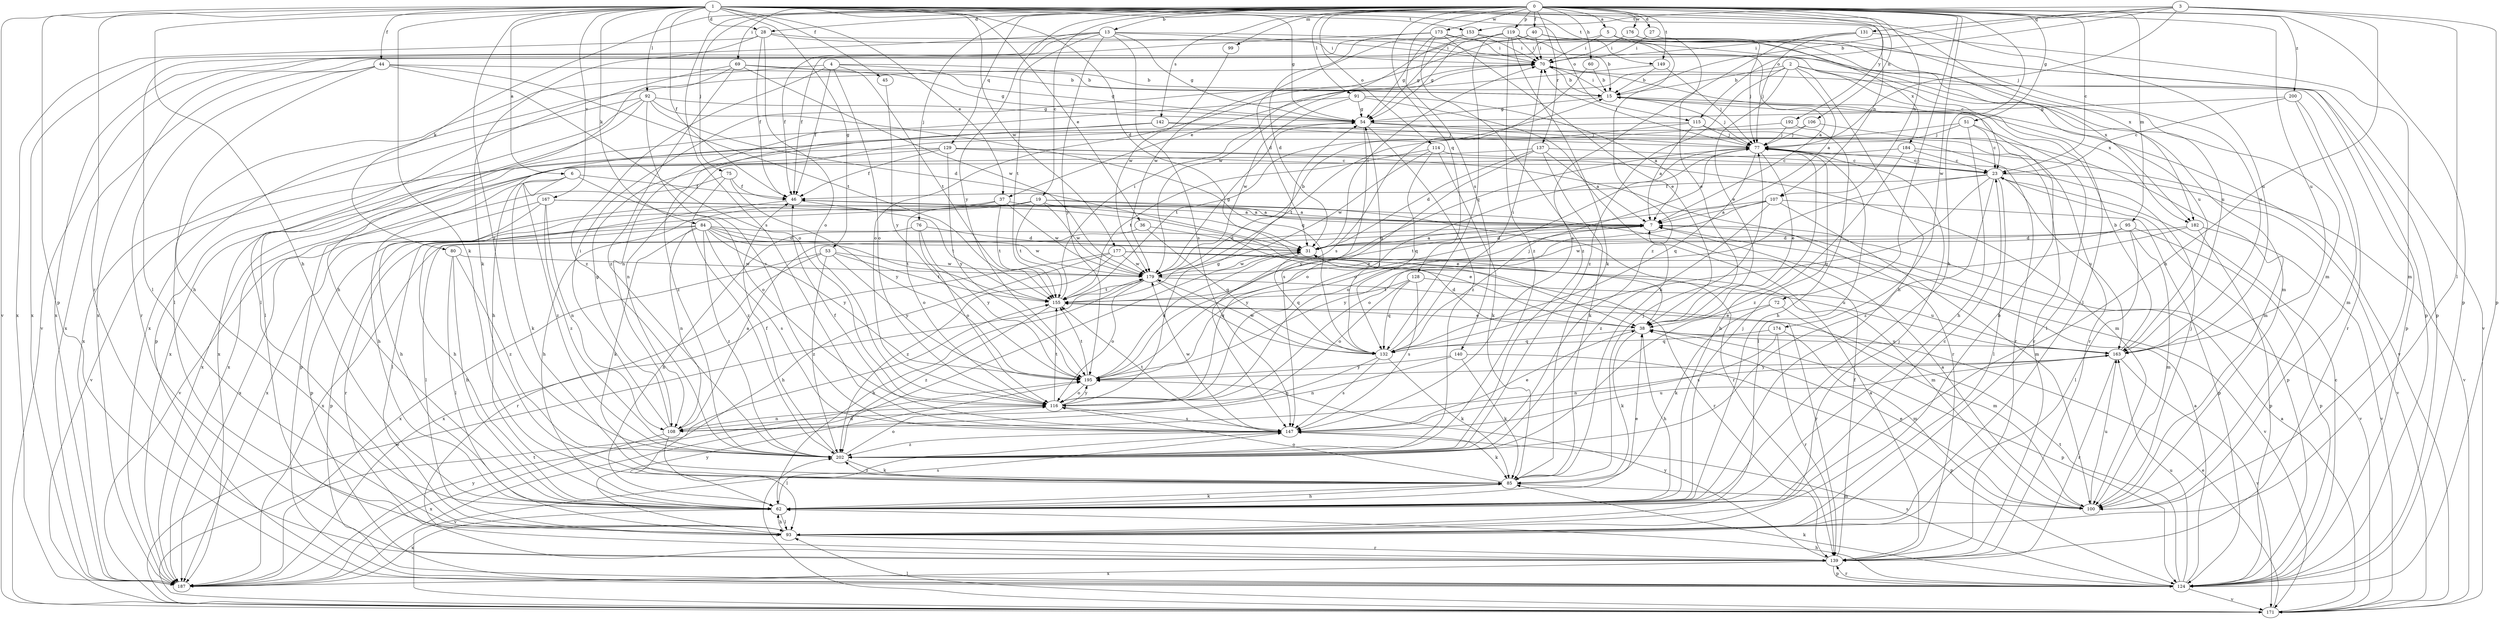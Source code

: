strict digraph  {
0;
1;
2;
3;
4;
5;
6;
7;
13;
15;
19;
23;
27;
28;
31;
36;
37;
38;
40;
44;
45;
46;
51;
53;
54;
60;
62;
69;
70;
72;
75;
76;
77;
80;
84;
85;
91;
92;
93;
95;
99;
100;
106;
107;
108;
114;
115;
116;
119;
124;
128;
129;
131;
132;
137;
139;
140;
142;
147;
149;
153;
155;
163;
167;
171;
173;
174;
176;
177;
179;
182;
184;
187;
192;
195;
200;
202;
0 -> 5  [label=a];
0 -> 13  [label=b];
0 -> 19  [label=c];
0 -> 23  [label=c];
0 -> 27  [label=d];
0 -> 28  [label=d];
0 -> 40  [label=f];
0 -> 51  [label=g];
0 -> 60  [label=h];
0 -> 62  [label=h];
0 -> 69  [label=i];
0 -> 72  [label=j];
0 -> 75  [label=j];
0 -> 76  [label=j];
0 -> 80  [label=k];
0 -> 91  [label=l];
0 -> 95  [label=m];
0 -> 99  [label=m];
0 -> 106  [label=n];
0 -> 107  [label=n];
0 -> 114  [label=o];
0 -> 119  [label=p];
0 -> 124  [label=p];
0 -> 128  [label=q];
0 -> 129  [label=q];
0 -> 137  [label=r];
0 -> 140  [label=s];
0 -> 142  [label=s];
0 -> 147  [label=s];
0 -> 149  [label=t];
0 -> 163  [label=u];
0 -> 173  [label=w];
0 -> 174  [label=w];
0 -> 176  [label=w];
0 -> 192  [label=y];
0 -> 195  [label=y];
0 -> 200  [label=z];
1 -> 6  [label=a];
1 -> 28  [label=d];
1 -> 31  [label=d];
1 -> 36  [label=e];
1 -> 37  [label=e];
1 -> 44  [label=f];
1 -> 45  [label=f];
1 -> 46  [label=f];
1 -> 53  [label=g];
1 -> 54  [label=g];
1 -> 62  [label=h];
1 -> 84  [label=k];
1 -> 85  [label=k];
1 -> 92  [label=l];
1 -> 107  [label=n];
1 -> 115  [label=o];
1 -> 124  [label=p];
1 -> 139  [label=r];
1 -> 149  [label=t];
1 -> 153  [label=t];
1 -> 163  [label=u];
1 -> 167  [label=v];
1 -> 171  [label=v];
1 -> 177  [label=w];
1 -> 182  [label=x];
1 -> 202  [label=z];
2 -> 7  [label=a];
2 -> 15  [label=b];
2 -> 37  [label=e];
2 -> 38  [label=e];
2 -> 62  [label=h];
2 -> 100  [label=m];
2 -> 182  [label=x];
2 -> 202  [label=z];
3 -> 15  [label=b];
3 -> 62  [label=h];
3 -> 77  [label=j];
3 -> 93  [label=l];
3 -> 115  [label=o];
3 -> 124  [label=p];
3 -> 131  [label=q];
3 -> 153  [label=t];
4 -> 15  [label=b];
4 -> 46  [label=f];
4 -> 54  [label=g];
4 -> 93  [label=l];
4 -> 116  [label=o];
4 -> 155  [label=t];
4 -> 202  [label=z];
5 -> 70  [label=i];
5 -> 182  [label=x];
5 -> 184  [label=x];
5 -> 187  [label=x];
5 -> 202  [label=z];
6 -> 46  [label=f];
6 -> 62  [label=h];
6 -> 85  [label=k];
6 -> 116  [label=o];
6 -> 202  [label=z];
7 -> 31  [label=d];
7 -> 171  [label=v];
7 -> 187  [label=x];
7 -> 195  [label=y];
13 -> 46  [label=f];
13 -> 54  [label=g];
13 -> 70  [label=i];
13 -> 93  [label=l];
13 -> 124  [label=p];
13 -> 147  [label=s];
13 -> 155  [label=t];
13 -> 187  [label=x];
13 -> 195  [label=y];
15 -> 54  [label=g];
15 -> 70  [label=i];
15 -> 77  [label=j];
15 -> 171  [label=v];
19 -> 7  [label=a];
19 -> 38  [label=e];
19 -> 93  [label=l];
19 -> 116  [label=o];
19 -> 124  [label=p];
19 -> 139  [label=r];
19 -> 155  [label=t];
19 -> 179  [label=w];
23 -> 46  [label=f];
23 -> 93  [label=l];
23 -> 116  [label=o];
23 -> 124  [label=p];
23 -> 132  [label=q];
23 -> 163  [label=u];
23 -> 171  [label=v];
23 -> 202  [label=z];
27 -> 70  [label=i];
27 -> 77  [label=j];
28 -> 23  [label=c];
28 -> 46  [label=f];
28 -> 70  [label=i];
28 -> 85  [label=k];
28 -> 116  [label=o];
28 -> 187  [label=x];
31 -> 7  [label=a];
31 -> 70  [label=i];
31 -> 132  [label=q];
31 -> 171  [label=v];
31 -> 179  [label=w];
36 -> 31  [label=d];
36 -> 93  [label=l];
36 -> 132  [label=q];
37 -> 7  [label=a];
37 -> 62  [label=h];
37 -> 155  [label=t];
37 -> 179  [label=w];
37 -> 187  [label=x];
38 -> 31  [label=d];
38 -> 62  [label=h];
38 -> 85  [label=k];
38 -> 124  [label=p];
38 -> 132  [label=q];
38 -> 163  [label=u];
40 -> 7  [label=a];
40 -> 70  [label=i];
40 -> 124  [label=p];
40 -> 171  [label=v];
40 -> 179  [label=w];
44 -> 15  [label=b];
44 -> 62  [label=h];
44 -> 116  [label=o];
44 -> 139  [label=r];
44 -> 155  [label=t];
44 -> 187  [label=x];
45 -> 195  [label=y];
46 -> 7  [label=a];
46 -> 62  [label=h];
46 -> 155  [label=t];
51 -> 23  [label=c];
51 -> 62  [label=h];
51 -> 77  [label=j];
51 -> 93  [label=l];
51 -> 108  [label=n];
53 -> 139  [label=r];
53 -> 155  [label=t];
53 -> 179  [label=w];
53 -> 187  [label=x];
53 -> 195  [label=y];
53 -> 202  [label=z];
54 -> 77  [label=j];
54 -> 139  [label=r];
54 -> 147  [label=s];
54 -> 202  [label=z];
60 -> 15  [label=b];
60 -> 147  [label=s];
62 -> 23  [label=c];
62 -> 38  [label=e];
62 -> 77  [label=j];
62 -> 85  [label=k];
62 -> 93  [label=l];
62 -> 147  [label=s];
62 -> 187  [label=x];
69 -> 15  [label=b];
69 -> 54  [label=g];
69 -> 62  [label=h];
69 -> 93  [label=l];
69 -> 179  [label=w];
69 -> 202  [label=z];
70 -> 15  [label=b];
70 -> 93  [label=l];
70 -> 124  [label=p];
70 -> 187  [label=x];
72 -> 38  [label=e];
72 -> 85  [label=k];
72 -> 100  [label=m];
75 -> 46  [label=f];
75 -> 171  [label=v];
75 -> 195  [label=y];
75 -> 202  [label=z];
76 -> 31  [label=d];
76 -> 62  [label=h];
76 -> 116  [label=o];
76 -> 195  [label=y];
77 -> 23  [label=c];
77 -> 38  [label=e];
77 -> 62  [label=h];
77 -> 70  [label=i];
77 -> 93  [label=l];
77 -> 116  [label=o];
77 -> 132  [label=q];
77 -> 195  [label=y];
80 -> 62  [label=h];
80 -> 93  [label=l];
80 -> 179  [label=w];
80 -> 202  [label=z];
84 -> 31  [label=d];
84 -> 38  [label=e];
84 -> 85  [label=k];
84 -> 108  [label=n];
84 -> 124  [label=p];
84 -> 139  [label=r];
84 -> 147  [label=s];
84 -> 155  [label=t];
84 -> 179  [label=w];
84 -> 195  [label=y];
84 -> 202  [label=z];
85 -> 62  [label=h];
85 -> 77  [label=j];
85 -> 100  [label=m];
85 -> 116  [label=o];
85 -> 202  [label=z];
91 -> 7  [label=a];
91 -> 54  [label=g];
91 -> 85  [label=k];
91 -> 108  [label=n];
91 -> 179  [label=w];
92 -> 31  [label=d];
92 -> 54  [label=g];
92 -> 93  [label=l];
92 -> 124  [label=p];
92 -> 132  [label=q];
92 -> 147  [label=s];
92 -> 187  [label=x];
93 -> 15  [label=b];
93 -> 62  [label=h];
93 -> 77  [label=j];
93 -> 139  [label=r];
93 -> 195  [label=y];
95 -> 31  [label=d];
95 -> 93  [label=l];
95 -> 100  [label=m];
95 -> 124  [label=p];
95 -> 179  [label=w];
99 -> 179  [label=w];
100 -> 7  [label=a];
100 -> 38  [label=e];
100 -> 77  [label=j];
100 -> 163  [label=u];
106 -> 77  [label=j];
106 -> 100  [label=m];
106 -> 187  [label=x];
107 -> 7  [label=a];
107 -> 100  [label=m];
107 -> 116  [label=o];
107 -> 124  [label=p];
107 -> 155  [label=t];
107 -> 202  [label=z];
108 -> 7  [label=a];
108 -> 54  [label=g];
108 -> 70  [label=i];
108 -> 93  [label=l];
108 -> 187  [label=x];
114 -> 23  [label=c];
114 -> 85  [label=k];
114 -> 132  [label=q];
114 -> 155  [label=t];
114 -> 179  [label=w];
115 -> 7  [label=a];
115 -> 62  [label=h];
115 -> 77  [label=j];
115 -> 139  [label=r];
115 -> 155  [label=t];
116 -> 54  [label=g];
116 -> 108  [label=n];
116 -> 147  [label=s];
116 -> 155  [label=t];
116 -> 195  [label=y];
119 -> 15  [label=b];
119 -> 54  [label=g];
119 -> 70  [label=i];
119 -> 85  [label=k];
119 -> 132  [label=q];
119 -> 171  [label=v];
119 -> 179  [label=w];
119 -> 202  [label=z];
124 -> 7  [label=a];
124 -> 23  [label=c];
124 -> 62  [label=h];
124 -> 85  [label=k];
124 -> 139  [label=r];
124 -> 147  [label=s];
124 -> 155  [label=t];
124 -> 163  [label=u];
124 -> 171  [label=v];
128 -> 116  [label=o];
128 -> 132  [label=q];
128 -> 147  [label=s];
128 -> 155  [label=t];
128 -> 163  [label=u];
129 -> 23  [label=c];
129 -> 46  [label=f];
129 -> 100  [label=m];
129 -> 124  [label=p];
129 -> 139  [label=r];
129 -> 171  [label=v];
129 -> 195  [label=y];
131 -> 70  [label=i];
131 -> 77  [label=j];
131 -> 100  [label=m];
131 -> 147  [label=s];
132 -> 54  [label=g];
132 -> 70  [label=i];
132 -> 77  [label=j];
132 -> 85  [label=k];
132 -> 108  [label=n];
132 -> 147  [label=s];
132 -> 179  [label=w];
137 -> 7  [label=a];
137 -> 23  [label=c];
137 -> 31  [label=d];
137 -> 85  [label=k];
137 -> 116  [label=o];
137 -> 187  [label=x];
139 -> 7  [label=a];
139 -> 46  [label=f];
139 -> 124  [label=p];
139 -> 187  [label=x];
139 -> 195  [label=y];
140 -> 85  [label=k];
140 -> 108  [label=n];
140 -> 124  [label=p];
140 -> 195  [label=y];
142 -> 77  [label=j];
142 -> 139  [label=r];
142 -> 187  [label=x];
142 -> 202  [label=z];
147 -> 38  [label=e];
147 -> 46  [label=f];
147 -> 85  [label=k];
147 -> 155  [label=t];
147 -> 163  [label=u];
147 -> 171  [label=v];
147 -> 179  [label=w];
147 -> 202  [label=z];
149 -> 15  [label=b];
149 -> 77  [label=j];
149 -> 116  [label=o];
153 -> 31  [label=d];
153 -> 46  [label=f];
153 -> 54  [label=g];
153 -> 70  [label=i];
153 -> 100  [label=m];
153 -> 163  [label=u];
155 -> 38  [label=e];
155 -> 70  [label=i];
155 -> 202  [label=z];
163 -> 15  [label=b];
163 -> 108  [label=n];
163 -> 139  [label=r];
163 -> 171  [label=v];
163 -> 195  [label=y];
167 -> 7  [label=a];
167 -> 38  [label=e];
167 -> 62  [label=h];
167 -> 108  [label=n];
167 -> 187  [label=x];
167 -> 202  [label=z];
171 -> 7  [label=a];
171 -> 38  [label=e];
171 -> 93  [label=l];
171 -> 155  [label=t];
171 -> 179  [label=w];
171 -> 202  [label=z];
173 -> 31  [label=d];
173 -> 38  [label=e];
173 -> 54  [label=g];
173 -> 70  [label=i];
173 -> 163  [label=u];
173 -> 187  [label=x];
173 -> 202  [label=z];
174 -> 100  [label=m];
174 -> 132  [label=q];
174 -> 139  [label=r];
174 -> 147  [label=s];
176 -> 38  [label=e];
176 -> 70  [label=i];
176 -> 163  [label=u];
177 -> 62  [label=h];
177 -> 100  [label=m];
177 -> 139  [label=r];
177 -> 163  [label=u];
177 -> 179  [label=w];
177 -> 187  [label=x];
177 -> 202  [label=z];
179 -> 15  [label=b];
179 -> 54  [label=g];
179 -> 62  [label=h];
179 -> 116  [label=o];
179 -> 132  [label=q];
179 -> 139  [label=r];
179 -> 155  [label=t];
182 -> 31  [label=d];
182 -> 124  [label=p];
182 -> 171  [label=v];
182 -> 195  [label=y];
184 -> 23  [label=c];
184 -> 171  [label=v];
184 -> 187  [label=x];
184 -> 202  [label=z];
187 -> 31  [label=d];
187 -> 195  [label=y];
192 -> 62  [label=h];
192 -> 77  [label=j];
192 -> 155  [label=t];
195 -> 31  [label=d];
195 -> 77  [label=j];
195 -> 116  [label=o];
195 -> 155  [label=t];
200 -> 23  [label=c];
200 -> 54  [label=g];
200 -> 100  [label=m];
200 -> 139  [label=r];
202 -> 46  [label=f];
202 -> 85  [label=k];
202 -> 116  [label=o];
}
